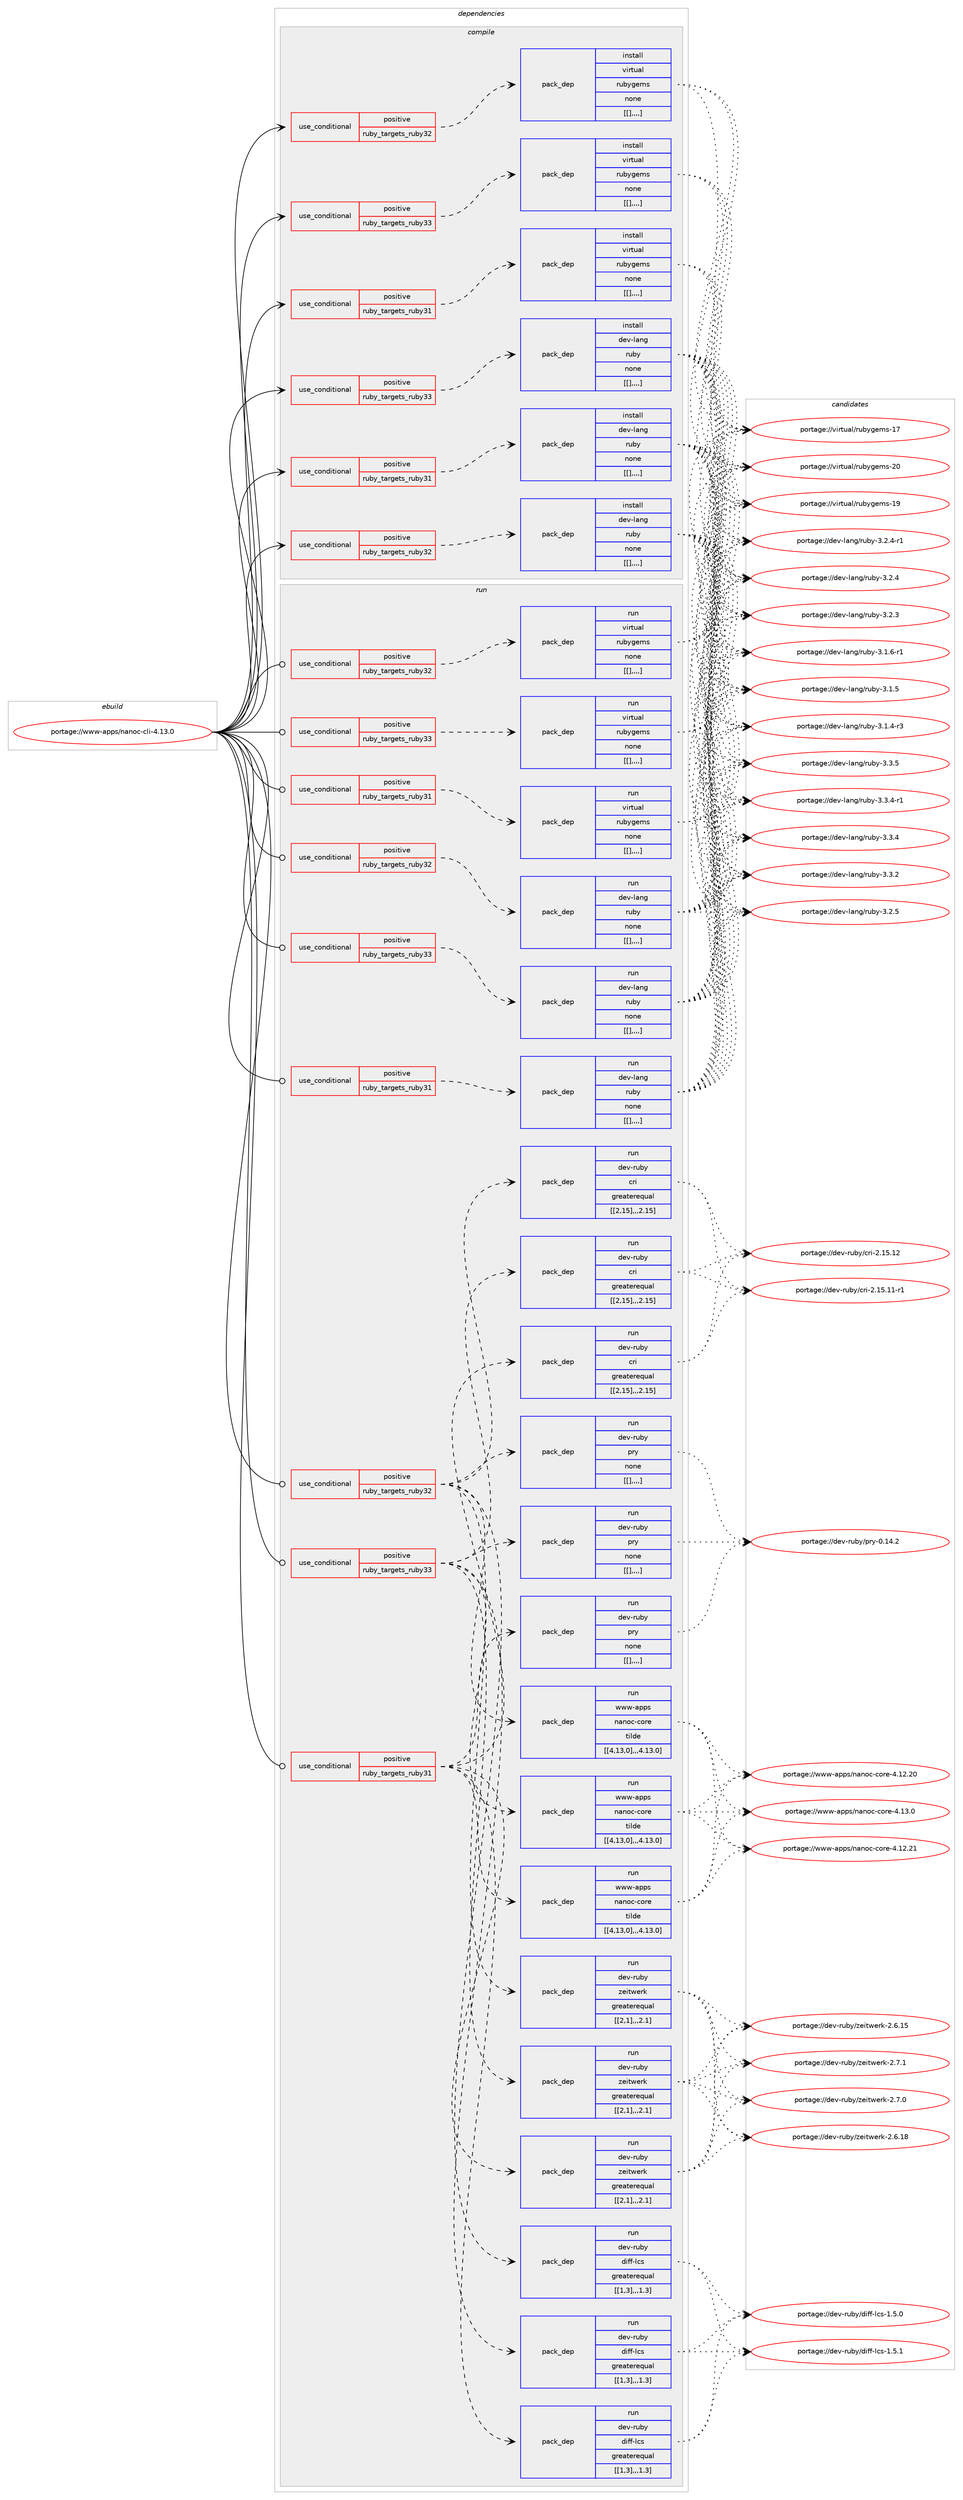 digraph prolog {

# *************
# Graph options
# *************

newrank=true;
concentrate=true;
compound=true;
graph [rankdir=LR,fontname=Helvetica,fontsize=10,ranksep=1.5];#, ranksep=2.5, nodesep=0.2];
edge  [arrowhead=vee];
node  [fontname=Helvetica,fontsize=10];

# **********
# The ebuild
# **********

subgraph cluster_leftcol {
color=gray;
label=<<i>ebuild</i>>;
id [label="portage://www-apps/nanoc-cli-4.13.0", color=red, width=4, href="../www-apps/nanoc-cli-4.13.0.svg"];
}

# ****************
# The dependencies
# ****************

subgraph cluster_midcol {
color=gray;
label=<<i>dependencies</i>>;
subgraph cluster_compile {
fillcolor="#eeeeee";
style=filled;
label=<<i>compile</i>>;
subgraph cond126180 {
dependency471340 [label=<<TABLE BORDER="0" CELLBORDER="1" CELLSPACING="0" CELLPADDING="4"><TR><TD ROWSPAN="3" CELLPADDING="10">use_conditional</TD></TR><TR><TD>positive</TD></TR><TR><TD>ruby_targets_ruby31</TD></TR></TABLE>>, shape=none, color=red];
subgraph pack341618 {
dependency471365 [label=<<TABLE BORDER="0" CELLBORDER="1" CELLSPACING="0" CELLPADDING="4" WIDTH="220"><TR><TD ROWSPAN="6" CELLPADDING="30">pack_dep</TD></TR><TR><TD WIDTH="110">install</TD></TR><TR><TD>dev-lang</TD></TR><TR><TD>ruby</TD></TR><TR><TD>none</TD></TR><TR><TD>[[],,,,]</TD></TR></TABLE>>, shape=none, color=blue];
}
dependency471340:e -> dependency471365:w [weight=20,style="dashed",arrowhead="vee"];
}
id:e -> dependency471340:w [weight=20,style="solid",arrowhead="vee"];
subgraph cond126193 {
dependency471395 [label=<<TABLE BORDER="0" CELLBORDER="1" CELLSPACING="0" CELLPADDING="4"><TR><TD ROWSPAN="3" CELLPADDING="10">use_conditional</TD></TR><TR><TD>positive</TD></TR><TR><TD>ruby_targets_ruby31</TD></TR></TABLE>>, shape=none, color=red];
subgraph pack341662 {
dependency471411 [label=<<TABLE BORDER="0" CELLBORDER="1" CELLSPACING="0" CELLPADDING="4" WIDTH="220"><TR><TD ROWSPAN="6" CELLPADDING="30">pack_dep</TD></TR><TR><TD WIDTH="110">install</TD></TR><TR><TD>virtual</TD></TR><TR><TD>rubygems</TD></TR><TR><TD>none</TD></TR><TR><TD>[[],,,,]</TD></TR></TABLE>>, shape=none, color=blue];
}
dependency471395:e -> dependency471411:w [weight=20,style="dashed",arrowhead="vee"];
}
id:e -> dependency471395:w [weight=20,style="solid",arrowhead="vee"];
subgraph cond126212 {
dependency471474 [label=<<TABLE BORDER="0" CELLBORDER="1" CELLSPACING="0" CELLPADDING="4"><TR><TD ROWSPAN="3" CELLPADDING="10">use_conditional</TD></TR><TR><TD>positive</TD></TR><TR><TD>ruby_targets_ruby32</TD></TR></TABLE>>, shape=none, color=red];
subgraph pack341702 {
dependency471476 [label=<<TABLE BORDER="0" CELLBORDER="1" CELLSPACING="0" CELLPADDING="4" WIDTH="220"><TR><TD ROWSPAN="6" CELLPADDING="30">pack_dep</TD></TR><TR><TD WIDTH="110">install</TD></TR><TR><TD>dev-lang</TD></TR><TR><TD>ruby</TD></TR><TR><TD>none</TD></TR><TR><TD>[[],,,,]</TD></TR></TABLE>>, shape=none, color=blue];
}
dependency471474:e -> dependency471476:w [weight=20,style="dashed",arrowhead="vee"];
}
id:e -> dependency471474:w [weight=20,style="solid",arrowhead="vee"];
subgraph cond126236 {
dependency471495 [label=<<TABLE BORDER="0" CELLBORDER="1" CELLSPACING="0" CELLPADDING="4"><TR><TD ROWSPAN="3" CELLPADDING="10">use_conditional</TD></TR><TR><TD>positive</TD></TR><TR><TD>ruby_targets_ruby32</TD></TR></TABLE>>, shape=none, color=red];
subgraph pack341807 {
dependency471669 [label=<<TABLE BORDER="0" CELLBORDER="1" CELLSPACING="0" CELLPADDING="4" WIDTH="220"><TR><TD ROWSPAN="6" CELLPADDING="30">pack_dep</TD></TR><TR><TD WIDTH="110">install</TD></TR><TR><TD>virtual</TD></TR><TR><TD>rubygems</TD></TR><TR><TD>none</TD></TR><TR><TD>[[],,,,]</TD></TR></TABLE>>, shape=none, color=blue];
}
dependency471495:e -> dependency471669:w [weight=20,style="dashed",arrowhead="vee"];
}
id:e -> dependency471495:w [weight=20,style="solid",arrowhead="vee"];
subgraph cond126287 {
dependency471697 [label=<<TABLE BORDER="0" CELLBORDER="1" CELLSPACING="0" CELLPADDING="4"><TR><TD ROWSPAN="3" CELLPADDING="10">use_conditional</TD></TR><TR><TD>positive</TD></TR><TR><TD>ruby_targets_ruby33</TD></TR></TABLE>>, shape=none, color=red];
subgraph pack341864 {
dependency471704 [label=<<TABLE BORDER="0" CELLBORDER="1" CELLSPACING="0" CELLPADDING="4" WIDTH="220"><TR><TD ROWSPAN="6" CELLPADDING="30">pack_dep</TD></TR><TR><TD WIDTH="110">install</TD></TR><TR><TD>dev-lang</TD></TR><TR><TD>ruby</TD></TR><TR><TD>none</TD></TR><TR><TD>[[],,,,]</TD></TR></TABLE>>, shape=none, color=blue];
}
dependency471697:e -> dependency471704:w [weight=20,style="dashed",arrowhead="vee"];
}
id:e -> dependency471697:w [weight=20,style="solid",arrowhead="vee"];
subgraph cond126291 {
dependency471742 [label=<<TABLE BORDER="0" CELLBORDER="1" CELLSPACING="0" CELLPADDING="4"><TR><TD ROWSPAN="3" CELLPADDING="10">use_conditional</TD></TR><TR><TD>positive</TD></TR><TR><TD>ruby_targets_ruby33</TD></TR></TABLE>>, shape=none, color=red];
subgraph pack341922 {
dependency471811 [label=<<TABLE BORDER="0" CELLBORDER="1" CELLSPACING="0" CELLPADDING="4" WIDTH="220"><TR><TD ROWSPAN="6" CELLPADDING="30">pack_dep</TD></TR><TR><TD WIDTH="110">install</TD></TR><TR><TD>virtual</TD></TR><TR><TD>rubygems</TD></TR><TR><TD>none</TD></TR><TR><TD>[[],,,,]</TD></TR></TABLE>>, shape=none, color=blue];
}
dependency471742:e -> dependency471811:w [weight=20,style="dashed",arrowhead="vee"];
}
id:e -> dependency471742:w [weight=20,style="solid",arrowhead="vee"];
}
subgraph cluster_compileandrun {
fillcolor="#eeeeee";
style=filled;
label=<<i>compile and run</i>>;
}
subgraph cluster_run {
fillcolor="#eeeeee";
style=filled;
label=<<i>run</i>>;
subgraph cond126320 {
dependency471838 [label=<<TABLE BORDER="0" CELLBORDER="1" CELLSPACING="0" CELLPADDING="4"><TR><TD ROWSPAN="3" CELLPADDING="10">use_conditional</TD></TR><TR><TD>positive</TD></TR><TR><TD>ruby_targets_ruby31</TD></TR></TABLE>>, shape=none, color=red];
subgraph pack341963 {
dependency471841 [label=<<TABLE BORDER="0" CELLBORDER="1" CELLSPACING="0" CELLPADDING="4" WIDTH="220"><TR><TD ROWSPAN="6" CELLPADDING="30">pack_dep</TD></TR><TR><TD WIDTH="110">run</TD></TR><TR><TD>dev-lang</TD></TR><TR><TD>ruby</TD></TR><TR><TD>none</TD></TR><TR><TD>[[],,,,]</TD></TR></TABLE>>, shape=none, color=blue];
}
dependency471838:e -> dependency471841:w [weight=20,style="dashed",arrowhead="vee"];
}
id:e -> dependency471838:w [weight=20,style="solid",arrowhead="odot"];
subgraph cond126330 {
dependency471867 [label=<<TABLE BORDER="0" CELLBORDER="1" CELLSPACING="0" CELLPADDING="4"><TR><TD ROWSPAN="3" CELLPADDING="10">use_conditional</TD></TR><TR><TD>positive</TD></TR><TR><TD>ruby_targets_ruby31</TD></TR></TABLE>>, shape=none, color=red];
subgraph pack341983 {
dependency471869 [label=<<TABLE BORDER="0" CELLBORDER="1" CELLSPACING="0" CELLPADDING="4" WIDTH="220"><TR><TD ROWSPAN="6" CELLPADDING="30">pack_dep</TD></TR><TR><TD WIDTH="110">run</TD></TR><TR><TD>dev-ruby</TD></TR><TR><TD>cri</TD></TR><TR><TD>greaterequal</TD></TR><TR><TD>[[2,15],,,2.15]</TD></TR></TABLE>>, shape=none, color=blue];
}
dependency471867:e -> dependency471869:w [weight=20,style="dashed",arrowhead="vee"];
subgraph pack342060 {
dependency471994 [label=<<TABLE BORDER="0" CELLBORDER="1" CELLSPACING="0" CELLPADDING="4" WIDTH="220"><TR><TD ROWSPAN="6" CELLPADDING="30">pack_dep</TD></TR><TR><TD WIDTH="110">run</TD></TR><TR><TD>dev-ruby</TD></TR><TR><TD>diff-lcs</TD></TR><TR><TD>greaterequal</TD></TR><TR><TD>[[1,3],,,1.3]</TD></TR></TABLE>>, shape=none, color=blue];
}
dependency471867:e -> dependency471994:w [weight=20,style="dashed",arrowhead="vee"];
subgraph pack342094 {
dependency472013 [label=<<TABLE BORDER="0" CELLBORDER="1" CELLSPACING="0" CELLPADDING="4" WIDTH="220"><TR><TD ROWSPAN="6" CELLPADDING="30">pack_dep</TD></TR><TR><TD WIDTH="110">run</TD></TR><TR><TD>www-apps</TD></TR><TR><TD>nanoc-core</TD></TR><TR><TD>tilde</TD></TR><TR><TD>[[4,13,0],,,4.13.0]</TD></TR></TABLE>>, shape=none, color=blue];
}
dependency471867:e -> dependency472013:w [weight=20,style="dashed",arrowhead="vee"];
subgraph pack342099 {
dependency472018 [label=<<TABLE BORDER="0" CELLBORDER="1" CELLSPACING="0" CELLPADDING="4" WIDTH="220"><TR><TD ROWSPAN="6" CELLPADDING="30">pack_dep</TD></TR><TR><TD WIDTH="110">run</TD></TR><TR><TD>dev-ruby</TD></TR><TR><TD>pry</TD></TR><TR><TD>none</TD></TR><TR><TD>[[],,,,]</TD></TR></TABLE>>, shape=none, color=blue];
}
dependency471867:e -> dependency472018:w [weight=20,style="dashed",arrowhead="vee"];
subgraph pack342105 {
dependency472023 [label=<<TABLE BORDER="0" CELLBORDER="1" CELLSPACING="0" CELLPADDING="4" WIDTH="220"><TR><TD ROWSPAN="6" CELLPADDING="30">pack_dep</TD></TR><TR><TD WIDTH="110">run</TD></TR><TR><TD>dev-ruby</TD></TR><TR><TD>zeitwerk</TD></TR><TR><TD>greaterequal</TD></TR><TR><TD>[[2,1],,,2.1]</TD></TR></TABLE>>, shape=none, color=blue];
}
dependency471867:e -> dependency472023:w [weight=20,style="dashed",arrowhead="vee"];
}
id:e -> dependency471867:w [weight=20,style="solid",arrowhead="odot"];
subgraph cond126357 {
dependency472031 [label=<<TABLE BORDER="0" CELLBORDER="1" CELLSPACING="0" CELLPADDING="4"><TR><TD ROWSPAN="3" CELLPADDING="10">use_conditional</TD></TR><TR><TD>positive</TD></TR><TR><TD>ruby_targets_ruby31</TD></TR></TABLE>>, shape=none, color=red];
subgraph pack342110 {
dependency472034 [label=<<TABLE BORDER="0" CELLBORDER="1" CELLSPACING="0" CELLPADDING="4" WIDTH="220"><TR><TD ROWSPAN="6" CELLPADDING="30">pack_dep</TD></TR><TR><TD WIDTH="110">run</TD></TR><TR><TD>virtual</TD></TR><TR><TD>rubygems</TD></TR><TR><TD>none</TD></TR><TR><TD>[[],,,,]</TD></TR></TABLE>>, shape=none, color=blue];
}
dependency472031:e -> dependency472034:w [weight=20,style="dashed",arrowhead="vee"];
}
id:e -> dependency472031:w [weight=20,style="solid",arrowhead="odot"];
subgraph cond126363 {
dependency472134 [label=<<TABLE BORDER="0" CELLBORDER="1" CELLSPACING="0" CELLPADDING="4"><TR><TD ROWSPAN="3" CELLPADDING="10">use_conditional</TD></TR><TR><TD>positive</TD></TR><TR><TD>ruby_targets_ruby32</TD></TR></TABLE>>, shape=none, color=red];
subgraph pack342183 {
dependency472153 [label=<<TABLE BORDER="0" CELLBORDER="1" CELLSPACING="0" CELLPADDING="4" WIDTH="220"><TR><TD ROWSPAN="6" CELLPADDING="30">pack_dep</TD></TR><TR><TD WIDTH="110">run</TD></TR><TR><TD>dev-lang</TD></TR><TR><TD>ruby</TD></TR><TR><TD>none</TD></TR><TR><TD>[[],,,,]</TD></TR></TABLE>>, shape=none, color=blue];
}
dependency472134:e -> dependency472153:w [weight=20,style="dashed",arrowhead="vee"];
}
id:e -> dependency472134:w [weight=20,style="solid",arrowhead="odot"];
subgraph cond126391 {
dependency472159 [label=<<TABLE BORDER="0" CELLBORDER="1" CELLSPACING="0" CELLPADDING="4"><TR><TD ROWSPAN="3" CELLPADDING="10">use_conditional</TD></TR><TR><TD>positive</TD></TR><TR><TD>ruby_targets_ruby32</TD></TR></TABLE>>, shape=none, color=red];
subgraph pack342202 {
dependency472163 [label=<<TABLE BORDER="0" CELLBORDER="1" CELLSPACING="0" CELLPADDING="4" WIDTH="220"><TR><TD ROWSPAN="6" CELLPADDING="30">pack_dep</TD></TR><TR><TD WIDTH="110">run</TD></TR><TR><TD>dev-ruby</TD></TR><TR><TD>cri</TD></TR><TR><TD>greaterequal</TD></TR><TR><TD>[[2,15],,,2.15]</TD></TR></TABLE>>, shape=none, color=blue];
}
dependency472159:e -> dependency472163:w [weight=20,style="dashed",arrowhead="vee"];
subgraph pack342203 {
dependency472167 [label=<<TABLE BORDER="0" CELLBORDER="1" CELLSPACING="0" CELLPADDING="4" WIDTH="220"><TR><TD ROWSPAN="6" CELLPADDING="30">pack_dep</TD></TR><TR><TD WIDTH="110">run</TD></TR><TR><TD>dev-ruby</TD></TR><TR><TD>diff-lcs</TD></TR><TR><TD>greaterequal</TD></TR><TR><TD>[[1,3],,,1.3]</TD></TR></TABLE>>, shape=none, color=blue];
}
dependency472159:e -> dependency472167:w [weight=20,style="dashed",arrowhead="vee"];
subgraph pack342207 {
dependency472189 [label=<<TABLE BORDER="0" CELLBORDER="1" CELLSPACING="0" CELLPADDING="4" WIDTH="220"><TR><TD ROWSPAN="6" CELLPADDING="30">pack_dep</TD></TR><TR><TD WIDTH="110">run</TD></TR><TR><TD>www-apps</TD></TR><TR><TD>nanoc-core</TD></TR><TR><TD>tilde</TD></TR><TR><TD>[[4,13,0],,,4.13.0]</TD></TR></TABLE>>, shape=none, color=blue];
}
dependency472159:e -> dependency472189:w [weight=20,style="dashed",arrowhead="vee"];
subgraph pack342235 {
dependency472229 [label=<<TABLE BORDER="0" CELLBORDER="1" CELLSPACING="0" CELLPADDING="4" WIDTH="220"><TR><TD ROWSPAN="6" CELLPADDING="30">pack_dep</TD></TR><TR><TD WIDTH="110">run</TD></TR><TR><TD>dev-ruby</TD></TR><TR><TD>pry</TD></TR><TR><TD>none</TD></TR><TR><TD>[[],,,,]</TD></TR></TABLE>>, shape=none, color=blue];
}
dependency472159:e -> dependency472229:w [weight=20,style="dashed",arrowhead="vee"];
subgraph pack342254 {
dependency472258 [label=<<TABLE BORDER="0" CELLBORDER="1" CELLSPACING="0" CELLPADDING="4" WIDTH="220"><TR><TD ROWSPAN="6" CELLPADDING="30">pack_dep</TD></TR><TR><TD WIDTH="110">run</TD></TR><TR><TD>dev-ruby</TD></TR><TR><TD>zeitwerk</TD></TR><TR><TD>greaterequal</TD></TR><TR><TD>[[2,1],,,2.1]</TD></TR></TABLE>>, shape=none, color=blue];
}
dependency472159:e -> dependency472258:w [weight=20,style="dashed",arrowhead="vee"];
}
id:e -> dependency472159:w [weight=20,style="solid",arrowhead="odot"];
subgraph cond126420 {
dependency472300 [label=<<TABLE BORDER="0" CELLBORDER="1" CELLSPACING="0" CELLPADDING="4"><TR><TD ROWSPAN="3" CELLPADDING="10">use_conditional</TD></TR><TR><TD>positive</TD></TR><TR><TD>ruby_targets_ruby32</TD></TR></TABLE>>, shape=none, color=red];
subgraph pack342314 {
dependency472340 [label=<<TABLE BORDER="0" CELLBORDER="1" CELLSPACING="0" CELLPADDING="4" WIDTH="220"><TR><TD ROWSPAN="6" CELLPADDING="30">pack_dep</TD></TR><TR><TD WIDTH="110">run</TD></TR><TR><TD>virtual</TD></TR><TR><TD>rubygems</TD></TR><TR><TD>none</TD></TR><TR><TD>[[],,,,]</TD></TR></TABLE>>, shape=none, color=blue];
}
dependency472300:e -> dependency472340:w [weight=20,style="dashed",arrowhead="vee"];
}
id:e -> dependency472300:w [weight=20,style="solid",arrowhead="odot"];
subgraph cond126470 {
dependency472457 [label=<<TABLE BORDER="0" CELLBORDER="1" CELLSPACING="0" CELLPADDING="4"><TR><TD ROWSPAN="3" CELLPADDING="10">use_conditional</TD></TR><TR><TD>positive</TD></TR><TR><TD>ruby_targets_ruby33</TD></TR></TABLE>>, shape=none, color=red];
subgraph pack342410 {
dependency472476 [label=<<TABLE BORDER="0" CELLBORDER="1" CELLSPACING="0" CELLPADDING="4" WIDTH="220"><TR><TD ROWSPAN="6" CELLPADDING="30">pack_dep</TD></TR><TR><TD WIDTH="110">run</TD></TR><TR><TD>dev-lang</TD></TR><TR><TD>ruby</TD></TR><TR><TD>none</TD></TR><TR><TD>[[],,,,]</TD></TR></TABLE>>, shape=none, color=blue];
}
dependency472457:e -> dependency472476:w [weight=20,style="dashed",arrowhead="vee"];
}
id:e -> dependency472457:w [weight=20,style="solid",arrowhead="odot"];
subgraph cond126478 {
dependency472499 [label=<<TABLE BORDER="0" CELLBORDER="1" CELLSPACING="0" CELLPADDING="4"><TR><TD ROWSPAN="3" CELLPADDING="10">use_conditional</TD></TR><TR><TD>positive</TD></TR><TR><TD>ruby_targets_ruby33</TD></TR></TABLE>>, shape=none, color=red];
subgraph pack342456 {
dependency472520 [label=<<TABLE BORDER="0" CELLBORDER="1" CELLSPACING="0" CELLPADDING="4" WIDTH="220"><TR><TD ROWSPAN="6" CELLPADDING="30">pack_dep</TD></TR><TR><TD WIDTH="110">run</TD></TR><TR><TD>dev-ruby</TD></TR><TR><TD>cri</TD></TR><TR><TD>greaterequal</TD></TR><TR><TD>[[2,15],,,2.15]</TD></TR></TABLE>>, shape=none, color=blue];
}
dependency472499:e -> dependency472520:w [weight=20,style="dashed",arrowhead="vee"];
subgraph pack342483 {
dependency472592 [label=<<TABLE BORDER="0" CELLBORDER="1" CELLSPACING="0" CELLPADDING="4" WIDTH="220"><TR><TD ROWSPAN="6" CELLPADDING="30">pack_dep</TD></TR><TR><TD WIDTH="110">run</TD></TR><TR><TD>dev-ruby</TD></TR><TR><TD>diff-lcs</TD></TR><TR><TD>greaterequal</TD></TR><TR><TD>[[1,3],,,1.3]</TD></TR></TABLE>>, shape=none, color=blue];
}
dependency472499:e -> dependency472592:w [weight=20,style="dashed",arrowhead="vee"];
subgraph pack342541 {
dependency472634 [label=<<TABLE BORDER="0" CELLBORDER="1" CELLSPACING="0" CELLPADDING="4" WIDTH="220"><TR><TD ROWSPAN="6" CELLPADDING="30">pack_dep</TD></TR><TR><TD WIDTH="110">run</TD></TR><TR><TD>www-apps</TD></TR><TR><TD>nanoc-core</TD></TR><TR><TD>tilde</TD></TR><TR><TD>[[4,13,0],,,4.13.0]</TD></TR></TABLE>>, shape=none, color=blue];
}
dependency472499:e -> dependency472634:w [weight=20,style="dashed",arrowhead="vee"];
subgraph pack342620 {
dependency472763 [label=<<TABLE BORDER="0" CELLBORDER="1" CELLSPACING="0" CELLPADDING="4" WIDTH="220"><TR><TD ROWSPAN="6" CELLPADDING="30">pack_dep</TD></TR><TR><TD WIDTH="110">run</TD></TR><TR><TD>dev-ruby</TD></TR><TR><TD>pry</TD></TR><TR><TD>none</TD></TR><TR><TD>[[],,,,]</TD></TR></TABLE>>, shape=none, color=blue];
}
dependency472499:e -> dependency472763:w [weight=20,style="dashed",arrowhead="vee"];
subgraph pack342638 {
dependency472772 [label=<<TABLE BORDER="0" CELLBORDER="1" CELLSPACING="0" CELLPADDING="4" WIDTH="220"><TR><TD ROWSPAN="6" CELLPADDING="30">pack_dep</TD></TR><TR><TD WIDTH="110">run</TD></TR><TR><TD>dev-ruby</TD></TR><TR><TD>zeitwerk</TD></TR><TR><TD>greaterequal</TD></TR><TR><TD>[[2,1],,,2.1]</TD></TR></TABLE>>, shape=none, color=blue];
}
dependency472499:e -> dependency472772:w [weight=20,style="dashed",arrowhead="vee"];
}
id:e -> dependency472499:w [weight=20,style="solid",arrowhead="odot"];
subgraph cond126548 {
dependency472819 [label=<<TABLE BORDER="0" CELLBORDER="1" CELLSPACING="0" CELLPADDING="4"><TR><TD ROWSPAN="3" CELLPADDING="10">use_conditional</TD></TR><TR><TD>positive</TD></TR><TR><TD>ruby_targets_ruby33</TD></TR></TABLE>>, shape=none, color=red];
subgraph pack342693 {
dependency472846 [label=<<TABLE BORDER="0" CELLBORDER="1" CELLSPACING="0" CELLPADDING="4" WIDTH="220"><TR><TD ROWSPAN="6" CELLPADDING="30">pack_dep</TD></TR><TR><TD WIDTH="110">run</TD></TR><TR><TD>virtual</TD></TR><TR><TD>rubygems</TD></TR><TR><TD>none</TD></TR><TR><TD>[[],,,,]</TD></TR></TABLE>>, shape=none, color=blue];
}
dependency472819:e -> dependency472846:w [weight=20,style="dashed",arrowhead="vee"];
}
id:e -> dependency472819:w [weight=20,style="solid",arrowhead="odot"];
}
}

# **************
# The candidates
# **************

subgraph cluster_choices {
rank=same;
color=gray;
label=<<i>candidates</i>>;

subgraph choice342079 {
color=black;
nodesep=1;
choice10010111845108971101034711411798121455146514653 [label="portage://dev-lang/ruby-3.3.5", color=red, width=4,href="../dev-lang/ruby-3.3.5.svg"];
choice100101118451089711010347114117981214551465146524511449 [label="portage://dev-lang/ruby-3.3.4-r1", color=red, width=4,href="../dev-lang/ruby-3.3.4-r1.svg"];
choice10010111845108971101034711411798121455146514652 [label="portage://dev-lang/ruby-3.3.4", color=red, width=4,href="../dev-lang/ruby-3.3.4.svg"];
choice10010111845108971101034711411798121455146514650 [label="portage://dev-lang/ruby-3.3.2", color=red, width=4,href="../dev-lang/ruby-3.3.2.svg"];
choice10010111845108971101034711411798121455146504653 [label="portage://dev-lang/ruby-3.2.5", color=red, width=4,href="../dev-lang/ruby-3.2.5.svg"];
choice100101118451089711010347114117981214551465046524511449 [label="portage://dev-lang/ruby-3.2.4-r1", color=red, width=4,href="../dev-lang/ruby-3.2.4-r1.svg"];
choice10010111845108971101034711411798121455146504652 [label="portage://dev-lang/ruby-3.2.4", color=red, width=4,href="../dev-lang/ruby-3.2.4.svg"];
choice10010111845108971101034711411798121455146504651 [label="portage://dev-lang/ruby-3.2.3", color=red, width=4,href="../dev-lang/ruby-3.2.3.svg"];
choice100101118451089711010347114117981214551464946544511449 [label="portage://dev-lang/ruby-3.1.6-r1", color=red, width=4,href="../dev-lang/ruby-3.1.6-r1.svg"];
choice10010111845108971101034711411798121455146494653 [label="portage://dev-lang/ruby-3.1.5", color=red, width=4,href="../dev-lang/ruby-3.1.5.svg"];
choice100101118451089711010347114117981214551464946524511451 [label="portage://dev-lang/ruby-3.1.4-r3", color=red, width=4,href="../dev-lang/ruby-3.1.4-r3.svg"];
dependency471365:e -> choice10010111845108971101034711411798121455146514653:w [style=dotted,weight="100"];
dependency471365:e -> choice100101118451089711010347114117981214551465146524511449:w [style=dotted,weight="100"];
dependency471365:e -> choice10010111845108971101034711411798121455146514652:w [style=dotted,weight="100"];
dependency471365:e -> choice10010111845108971101034711411798121455146514650:w [style=dotted,weight="100"];
dependency471365:e -> choice10010111845108971101034711411798121455146504653:w [style=dotted,weight="100"];
dependency471365:e -> choice100101118451089711010347114117981214551465046524511449:w [style=dotted,weight="100"];
dependency471365:e -> choice10010111845108971101034711411798121455146504652:w [style=dotted,weight="100"];
dependency471365:e -> choice10010111845108971101034711411798121455146504651:w [style=dotted,weight="100"];
dependency471365:e -> choice100101118451089711010347114117981214551464946544511449:w [style=dotted,weight="100"];
dependency471365:e -> choice10010111845108971101034711411798121455146494653:w [style=dotted,weight="100"];
dependency471365:e -> choice100101118451089711010347114117981214551464946524511451:w [style=dotted,weight="100"];
}
subgraph choice342094 {
color=black;
nodesep=1;
choice118105114116117971084711411798121103101109115455048 [label="portage://virtual/rubygems-20", color=red, width=4,href="../virtual/rubygems-20.svg"];
choice118105114116117971084711411798121103101109115454957 [label="portage://virtual/rubygems-19", color=red, width=4,href="../virtual/rubygems-19.svg"];
choice118105114116117971084711411798121103101109115454955 [label="portage://virtual/rubygems-17", color=red, width=4,href="../virtual/rubygems-17.svg"];
dependency471411:e -> choice118105114116117971084711411798121103101109115455048:w [style=dotted,weight="100"];
dependency471411:e -> choice118105114116117971084711411798121103101109115454957:w [style=dotted,weight="100"];
dependency471411:e -> choice118105114116117971084711411798121103101109115454955:w [style=dotted,weight="100"];
}
subgraph choice342096 {
color=black;
nodesep=1;
choice10010111845108971101034711411798121455146514653 [label="portage://dev-lang/ruby-3.3.5", color=red, width=4,href="../dev-lang/ruby-3.3.5.svg"];
choice100101118451089711010347114117981214551465146524511449 [label="portage://dev-lang/ruby-3.3.4-r1", color=red, width=4,href="../dev-lang/ruby-3.3.4-r1.svg"];
choice10010111845108971101034711411798121455146514652 [label="portage://dev-lang/ruby-3.3.4", color=red, width=4,href="../dev-lang/ruby-3.3.4.svg"];
choice10010111845108971101034711411798121455146514650 [label="portage://dev-lang/ruby-3.3.2", color=red, width=4,href="../dev-lang/ruby-3.3.2.svg"];
choice10010111845108971101034711411798121455146504653 [label="portage://dev-lang/ruby-3.2.5", color=red, width=4,href="../dev-lang/ruby-3.2.5.svg"];
choice100101118451089711010347114117981214551465046524511449 [label="portage://dev-lang/ruby-3.2.4-r1", color=red, width=4,href="../dev-lang/ruby-3.2.4-r1.svg"];
choice10010111845108971101034711411798121455146504652 [label="portage://dev-lang/ruby-3.2.4", color=red, width=4,href="../dev-lang/ruby-3.2.4.svg"];
choice10010111845108971101034711411798121455146504651 [label="portage://dev-lang/ruby-3.2.3", color=red, width=4,href="../dev-lang/ruby-3.2.3.svg"];
choice100101118451089711010347114117981214551464946544511449 [label="portage://dev-lang/ruby-3.1.6-r1", color=red, width=4,href="../dev-lang/ruby-3.1.6-r1.svg"];
choice10010111845108971101034711411798121455146494653 [label="portage://dev-lang/ruby-3.1.5", color=red, width=4,href="../dev-lang/ruby-3.1.5.svg"];
choice100101118451089711010347114117981214551464946524511451 [label="portage://dev-lang/ruby-3.1.4-r3", color=red, width=4,href="../dev-lang/ruby-3.1.4-r3.svg"];
dependency471476:e -> choice10010111845108971101034711411798121455146514653:w [style=dotted,weight="100"];
dependency471476:e -> choice100101118451089711010347114117981214551465146524511449:w [style=dotted,weight="100"];
dependency471476:e -> choice10010111845108971101034711411798121455146514652:w [style=dotted,weight="100"];
dependency471476:e -> choice10010111845108971101034711411798121455146514650:w [style=dotted,weight="100"];
dependency471476:e -> choice10010111845108971101034711411798121455146504653:w [style=dotted,weight="100"];
dependency471476:e -> choice100101118451089711010347114117981214551465046524511449:w [style=dotted,weight="100"];
dependency471476:e -> choice10010111845108971101034711411798121455146504652:w [style=dotted,weight="100"];
dependency471476:e -> choice10010111845108971101034711411798121455146504651:w [style=dotted,weight="100"];
dependency471476:e -> choice100101118451089711010347114117981214551464946544511449:w [style=dotted,weight="100"];
dependency471476:e -> choice10010111845108971101034711411798121455146494653:w [style=dotted,weight="100"];
dependency471476:e -> choice100101118451089711010347114117981214551464946524511451:w [style=dotted,weight="100"];
}
subgraph choice342106 {
color=black;
nodesep=1;
choice118105114116117971084711411798121103101109115455048 [label="portage://virtual/rubygems-20", color=red, width=4,href="../virtual/rubygems-20.svg"];
choice118105114116117971084711411798121103101109115454957 [label="portage://virtual/rubygems-19", color=red, width=4,href="../virtual/rubygems-19.svg"];
choice118105114116117971084711411798121103101109115454955 [label="portage://virtual/rubygems-17", color=red, width=4,href="../virtual/rubygems-17.svg"];
dependency471669:e -> choice118105114116117971084711411798121103101109115455048:w [style=dotted,weight="100"];
dependency471669:e -> choice118105114116117971084711411798121103101109115454957:w [style=dotted,weight="100"];
dependency471669:e -> choice118105114116117971084711411798121103101109115454955:w [style=dotted,weight="100"];
}
subgraph choice342107 {
color=black;
nodesep=1;
choice10010111845108971101034711411798121455146514653 [label="portage://dev-lang/ruby-3.3.5", color=red, width=4,href="../dev-lang/ruby-3.3.5.svg"];
choice100101118451089711010347114117981214551465146524511449 [label="portage://dev-lang/ruby-3.3.4-r1", color=red, width=4,href="../dev-lang/ruby-3.3.4-r1.svg"];
choice10010111845108971101034711411798121455146514652 [label="portage://dev-lang/ruby-3.3.4", color=red, width=4,href="../dev-lang/ruby-3.3.4.svg"];
choice10010111845108971101034711411798121455146514650 [label="portage://dev-lang/ruby-3.3.2", color=red, width=4,href="../dev-lang/ruby-3.3.2.svg"];
choice10010111845108971101034711411798121455146504653 [label="portage://dev-lang/ruby-3.2.5", color=red, width=4,href="../dev-lang/ruby-3.2.5.svg"];
choice100101118451089711010347114117981214551465046524511449 [label="portage://dev-lang/ruby-3.2.4-r1", color=red, width=4,href="../dev-lang/ruby-3.2.4-r1.svg"];
choice10010111845108971101034711411798121455146504652 [label="portage://dev-lang/ruby-3.2.4", color=red, width=4,href="../dev-lang/ruby-3.2.4.svg"];
choice10010111845108971101034711411798121455146504651 [label="portage://dev-lang/ruby-3.2.3", color=red, width=4,href="../dev-lang/ruby-3.2.3.svg"];
choice100101118451089711010347114117981214551464946544511449 [label="portage://dev-lang/ruby-3.1.6-r1", color=red, width=4,href="../dev-lang/ruby-3.1.6-r1.svg"];
choice10010111845108971101034711411798121455146494653 [label="portage://dev-lang/ruby-3.1.5", color=red, width=4,href="../dev-lang/ruby-3.1.5.svg"];
choice100101118451089711010347114117981214551464946524511451 [label="portage://dev-lang/ruby-3.1.4-r3", color=red, width=4,href="../dev-lang/ruby-3.1.4-r3.svg"];
dependency471704:e -> choice10010111845108971101034711411798121455146514653:w [style=dotted,weight="100"];
dependency471704:e -> choice100101118451089711010347114117981214551465146524511449:w [style=dotted,weight="100"];
dependency471704:e -> choice10010111845108971101034711411798121455146514652:w [style=dotted,weight="100"];
dependency471704:e -> choice10010111845108971101034711411798121455146514650:w [style=dotted,weight="100"];
dependency471704:e -> choice10010111845108971101034711411798121455146504653:w [style=dotted,weight="100"];
dependency471704:e -> choice100101118451089711010347114117981214551465046524511449:w [style=dotted,weight="100"];
dependency471704:e -> choice10010111845108971101034711411798121455146504652:w [style=dotted,weight="100"];
dependency471704:e -> choice10010111845108971101034711411798121455146504651:w [style=dotted,weight="100"];
dependency471704:e -> choice100101118451089711010347114117981214551464946544511449:w [style=dotted,weight="100"];
dependency471704:e -> choice10010111845108971101034711411798121455146494653:w [style=dotted,weight="100"];
dependency471704:e -> choice100101118451089711010347114117981214551464946524511451:w [style=dotted,weight="100"];
}
subgraph choice342110 {
color=black;
nodesep=1;
choice118105114116117971084711411798121103101109115455048 [label="portage://virtual/rubygems-20", color=red, width=4,href="../virtual/rubygems-20.svg"];
choice118105114116117971084711411798121103101109115454957 [label="portage://virtual/rubygems-19", color=red, width=4,href="../virtual/rubygems-19.svg"];
choice118105114116117971084711411798121103101109115454955 [label="portage://virtual/rubygems-17", color=red, width=4,href="../virtual/rubygems-17.svg"];
dependency471811:e -> choice118105114116117971084711411798121103101109115455048:w [style=dotted,weight="100"];
dependency471811:e -> choice118105114116117971084711411798121103101109115454957:w [style=dotted,weight="100"];
dependency471811:e -> choice118105114116117971084711411798121103101109115454955:w [style=dotted,weight="100"];
}
subgraph choice342114 {
color=black;
nodesep=1;
choice10010111845108971101034711411798121455146514653 [label="portage://dev-lang/ruby-3.3.5", color=red, width=4,href="../dev-lang/ruby-3.3.5.svg"];
choice100101118451089711010347114117981214551465146524511449 [label="portage://dev-lang/ruby-3.3.4-r1", color=red, width=4,href="../dev-lang/ruby-3.3.4-r1.svg"];
choice10010111845108971101034711411798121455146514652 [label="portage://dev-lang/ruby-3.3.4", color=red, width=4,href="../dev-lang/ruby-3.3.4.svg"];
choice10010111845108971101034711411798121455146514650 [label="portage://dev-lang/ruby-3.3.2", color=red, width=4,href="../dev-lang/ruby-3.3.2.svg"];
choice10010111845108971101034711411798121455146504653 [label="portage://dev-lang/ruby-3.2.5", color=red, width=4,href="../dev-lang/ruby-3.2.5.svg"];
choice100101118451089711010347114117981214551465046524511449 [label="portage://dev-lang/ruby-3.2.4-r1", color=red, width=4,href="../dev-lang/ruby-3.2.4-r1.svg"];
choice10010111845108971101034711411798121455146504652 [label="portage://dev-lang/ruby-3.2.4", color=red, width=4,href="../dev-lang/ruby-3.2.4.svg"];
choice10010111845108971101034711411798121455146504651 [label="portage://dev-lang/ruby-3.2.3", color=red, width=4,href="../dev-lang/ruby-3.2.3.svg"];
choice100101118451089711010347114117981214551464946544511449 [label="portage://dev-lang/ruby-3.1.6-r1", color=red, width=4,href="../dev-lang/ruby-3.1.6-r1.svg"];
choice10010111845108971101034711411798121455146494653 [label="portage://dev-lang/ruby-3.1.5", color=red, width=4,href="../dev-lang/ruby-3.1.5.svg"];
choice100101118451089711010347114117981214551464946524511451 [label="portage://dev-lang/ruby-3.1.4-r3", color=red, width=4,href="../dev-lang/ruby-3.1.4-r3.svg"];
dependency471841:e -> choice10010111845108971101034711411798121455146514653:w [style=dotted,weight="100"];
dependency471841:e -> choice100101118451089711010347114117981214551465146524511449:w [style=dotted,weight="100"];
dependency471841:e -> choice10010111845108971101034711411798121455146514652:w [style=dotted,weight="100"];
dependency471841:e -> choice10010111845108971101034711411798121455146514650:w [style=dotted,weight="100"];
dependency471841:e -> choice10010111845108971101034711411798121455146504653:w [style=dotted,weight="100"];
dependency471841:e -> choice100101118451089711010347114117981214551465046524511449:w [style=dotted,weight="100"];
dependency471841:e -> choice10010111845108971101034711411798121455146504652:w [style=dotted,weight="100"];
dependency471841:e -> choice10010111845108971101034711411798121455146504651:w [style=dotted,weight="100"];
dependency471841:e -> choice100101118451089711010347114117981214551464946544511449:w [style=dotted,weight="100"];
dependency471841:e -> choice10010111845108971101034711411798121455146494653:w [style=dotted,weight="100"];
dependency471841:e -> choice100101118451089711010347114117981214551464946524511451:w [style=dotted,weight="100"];
}
subgraph choice342124 {
color=black;
nodesep=1;
choice100101118451141179812147991141054550464953464950 [label="portage://dev-ruby/cri-2.15.12", color=red, width=4,href="../dev-ruby/cri-2.15.12.svg"];
choice1001011184511411798121479911410545504649534649494511449 [label="portage://dev-ruby/cri-2.15.11-r1", color=red, width=4,href="../dev-ruby/cri-2.15.11-r1.svg"];
dependency471869:e -> choice100101118451141179812147991141054550464953464950:w [style=dotted,weight="100"];
dependency471869:e -> choice1001011184511411798121479911410545504649534649494511449:w [style=dotted,weight="100"];
}
subgraph choice342127 {
color=black;
nodesep=1;
choice1001011184511411798121471001051021024510899115454946534649 [label="portage://dev-ruby/diff-lcs-1.5.1", color=red, width=4,href="../dev-ruby/diff-lcs-1.5.1.svg"];
choice1001011184511411798121471001051021024510899115454946534648 [label="portage://dev-ruby/diff-lcs-1.5.0", color=red, width=4,href="../dev-ruby/diff-lcs-1.5.0.svg"];
dependency471994:e -> choice1001011184511411798121471001051021024510899115454946534649:w [style=dotted,weight="100"];
dependency471994:e -> choice1001011184511411798121471001051021024510899115454946534648:w [style=dotted,weight="100"];
}
subgraph choice342130 {
color=black;
nodesep=1;
choice1191191194597112112115471109711011199459911111410145524649514648 [label="portage://www-apps/nanoc-core-4.13.0", color=red, width=4,href="../www-apps/nanoc-core-4.13.0.svg"];
choice119119119459711211211547110971101119945991111141014552464950465049 [label="portage://www-apps/nanoc-core-4.12.21", color=red, width=4,href="../www-apps/nanoc-core-4.12.21.svg"];
choice119119119459711211211547110971101119945991111141014552464950465048 [label="portage://www-apps/nanoc-core-4.12.20", color=red, width=4,href="../www-apps/nanoc-core-4.12.20.svg"];
dependency472013:e -> choice1191191194597112112115471109711011199459911111410145524649514648:w [style=dotted,weight="100"];
dependency472013:e -> choice119119119459711211211547110971101119945991111141014552464950465049:w [style=dotted,weight="100"];
dependency472013:e -> choice119119119459711211211547110971101119945991111141014552464950465048:w [style=dotted,weight="100"];
}
subgraph choice342131 {
color=black;
nodesep=1;
choice10010111845114117981214711211412145484649524650 [label="portage://dev-ruby/pry-0.14.2", color=red, width=4,href="../dev-ruby/pry-0.14.2.svg"];
dependency472018:e -> choice10010111845114117981214711211412145484649524650:w [style=dotted,weight="100"];
}
subgraph choice342145 {
color=black;
nodesep=1;
choice100101118451141179812147122101105116119101114107455046554649 [label="portage://dev-ruby/zeitwerk-2.7.1", color=red, width=4,href="../dev-ruby/zeitwerk-2.7.1.svg"];
choice100101118451141179812147122101105116119101114107455046554648 [label="portage://dev-ruby/zeitwerk-2.7.0", color=red, width=4,href="../dev-ruby/zeitwerk-2.7.0.svg"];
choice10010111845114117981214712210110511611910111410745504654464956 [label="portage://dev-ruby/zeitwerk-2.6.18", color=red, width=4,href="../dev-ruby/zeitwerk-2.6.18.svg"];
choice10010111845114117981214712210110511611910111410745504654464953 [label="portage://dev-ruby/zeitwerk-2.6.15", color=red, width=4,href="../dev-ruby/zeitwerk-2.6.15.svg"];
dependency472023:e -> choice100101118451141179812147122101105116119101114107455046554649:w [style=dotted,weight="100"];
dependency472023:e -> choice100101118451141179812147122101105116119101114107455046554648:w [style=dotted,weight="100"];
dependency472023:e -> choice10010111845114117981214712210110511611910111410745504654464956:w [style=dotted,weight="100"];
dependency472023:e -> choice10010111845114117981214712210110511611910111410745504654464953:w [style=dotted,weight="100"];
}
subgraph choice342148 {
color=black;
nodesep=1;
choice118105114116117971084711411798121103101109115455048 [label="portage://virtual/rubygems-20", color=red, width=4,href="../virtual/rubygems-20.svg"];
choice118105114116117971084711411798121103101109115454957 [label="portage://virtual/rubygems-19", color=red, width=4,href="../virtual/rubygems-19.svg"];
choice118105114116117971084711411798121103101109115454955 [label="portage://virtual/rubygems-17", color=red, width=4,href="../virtual/rubygems-17.svg"];
dependency472034:e -> choice118105114116117971084711411798121103101109115455048:w [style=dotted,weight="100"];
dependency472034:e -> choice118105114116117971084711411798121103101109115454957:w [style=dotted,weight="100"];
dependency472034:e -> choice118105114116117971084711411798121103101109115454955:w [style=dotted,weight="100"];
}
subgraph choice342160 {
color=black;
nodesep=1;
choice10010111845108971101034711411798121455146514653 [label="portage://dev-lang/ruby-3.3.5", color=red, width=4,href="../dev-lang/ruby-3.3.5.svg"];
choice100101118451089711010347114117981214551465146524511449 [label="portage://dev-lang/ruby-3.3.4-r1", color=red, width=4,href="../dev-lang/ruby-3.3.4-r1.svg"];
choice10010111845108971101034711411798121455146514652 [label="portage://dev-lang/ruby-3.3.4", color=red, width=4,href="../dev-lang/ruby-3.3.4.svg"];
choice10010111845108971101034711411798121455146514650 [label="portage://dev-lang/ruby-3.3.2", color=red, width=4,href="../dev-lang/ruby-3.3.2.svg"];
choice10010111845108971101034711411798121455146504653 [label="portage://dev-lang/ruby-3.2.5", color=red, width=4,href="../dev-lang/ruby-3.2.5.svg"];
choice100101118451089711010347114117981214551465046524511449 [label="portage://dev-lang/ruby-3.2.4-r1", color=red, width=4,href="../dev-lang/ruby-3.2.4-r1.svg"];
choice10010111845108971101034711411798121455146504652 [label="portage://dev-lang/ruby-3.2.4", color=red, width=4,href="../dev-lang/ruby-3.2.4.svg"];
choice10010111845108971101034711411798121455146504651 [label="portage://dev-lang/ruby-3.2.3", color=red, width=4,href="../dev-lang/ruby-3.2.3.svg"];
choice100101118451089711010347114117981214551464946544511449 [label="portage://dev-lang/ruby-3.1.6-r1", color=red, width=4,href="../dev-lang/ruby-3.1.6-r1.svg"];
choice10010111845108971101034711411798121455146494653 [label="portage://dev-lang/ruby-3.1.5", color=red, width=4,href="../dev-lang/ruby-3.1.5.svg"];
choice100101118451089711010347114117981214551464946524511451 [label="portage://dev-lang/ruby-3.1.4-r3", color=red, width=4,href="../dev-lang/ruby-3.1.4-r3.svg"];
dependency472153:e -> choice10010111845108971101034711411798121455146514653:w [style=dotted,weight="100"];
dependency472153:e -> choice100101118451089711010347114117981214551465146524511449:w [style=dotted,weight="100"];
dependency472153:e -> choice10010111845108971101034711411798121455146514652:w [style=dotted,weight="100"];
dependency472153:e -> choice10010111845108971101034711411798121455146514650:w [style=dotted,weight="100"];
dependency472153:e -> choice10010111845108971101034711411798121455146504653:w [style=dotted,weight="100"];
dependency472153:e -> choice100101118451089711010347114117981214551465046524511449:w [style=dotted,weight="100"];
dependency472153:e -> choice10010111845108971101034711411798121455146504652:w [style=dotted,weight="100"];
dependency472153:e -> choice10010111845108971101034711411798121455146504651:w [style=dotted,weight="100"];
dependency472153:e -> choice100101118451089711010347114117981214551464946544511449:w [style=dotted,weight="100"];
dependency472153:e -> choice10010111845108971101034711411798121455146494653:w [style=dotted,weight="100"];
dependency472153:e -> choice100101118451089711010347114117981214551464946524511451:w [style=dotted,weight="100"];
}
subgraph choice342171 {
color=black;
nodesep=1;
choice100101118451141179812147991141054550464953464950 [label="portage://dev-ruby/cri-2.15.12", color=red, width=4,href="../dev-ruby/cri-2.15.12.svg"];
choice1001011184511411798121479911410545504649534649494511449 [label="portage://dev-ruby/cri-2.15.11-r1", color=red, width=4,href="../dev-ruby/cri-2.15.11-r1.svg"];
dependency472163:e -> choice100101118451141179812147991141054550464953464950:w [style=dotted,weight="100"];
dependency472163:e -> choice1001011184511411798121479911410545504649534649494511449:w [style=dotted,weight="100"];
}
subgraph choice342182 {
color=black;
nodesep=1;
choice1001011184511411798121471001051021024510899115454946534649 [label="portage://dev-ruby/diff-lcs-1.5.1", color=red, width=4,href="../dev-ruby/diff-lcs-1.5.1.svg"];
choice1001011184511411798121471001051021024510899115454946534648 [label="portage://dev-ruby/diff-lcs-1.5.0", color=red, width=4,href="../dev-ruby/diff-lcs-1.5.0.svg"];
dependency472167:e -> choice1001011184511411798121471001051021024510899115454946534649:w [style=dotted,weight="100"];
dependency472167:e -> choice1001011184511411798121471001051021024510899115454946534648:w [style=dotted,weight="100"];
}
subgraph choice342185 {
color=black;
nodesep=1;
choice1191191194597112112115471109711011199459911111410145524649514648 [label="portage://www-apps/nanoc-core-4.13.0", color=red, width=4,href="../www-apps/nanoc-core-4.13.0.svg"];
choice119119119459711211211547110971101119945991111141014552464950465049 [label="portage://www-apps/nanoc-core-4.12.21", color=red, width=4,href="../www-apps/nanoc-core-4.12.21.svg"];
choice119119119459711211211547110971101119945991111141014552464950465048 [label="portage://www-apps/nanoc-core-4.12.20", color=red, width=4,href="../www-apps/nanoc-core-4.12.20.svg"];
dependency472189:e -> choice1191191194597112112115471109711011199459911111410145524649514648:w [style=dotted,weight="100"];
dependency472189:e -> choice119119119459711211211547110971101119945991111141014552464950465049:w [style=dotted,weight="100"];
dependency472189:e -> choice119119119459711211211547110971101119945991111141014552464950465048:w [style=dotted,weight="100"];
}
subgraph choice342188 {
color=black;
nodesep=1;
choice10010111845114117981214711211412145484649524650 [label="portage://dev-ruby/pry-0.14.2", color=red, width=4,href="../dev-ruby/pry-0.14.2.svg"];
dependency472229:e -> choice10010111845114117981214711211412145484649524650:w [style=dotted,weight="100"];
}
subgraph choice342191 {
color=black;
nodesep=1;
choice100101118451141179812147122101105116119101114107455046554649 [label="portage://dev-ruby/zeitwerk-2.7.1", color=red, width=4,href="../dev-ruby/zeitwerk-2.7.1.svg"];
choice100101118451141179812147122101105116119101114107455046554648 [label="portage://dev-ruby/zeitwerk-2.7.0", color=red, width=4,href="../dev-ruby/zeitwerk-2.7.0.svg"];
choice10010111845114117981214712210110511611910111410745504654464956 [label="portage://dev-ruby/zeitwerk-2.6.18", color=red, width=4,href="../dev-ruby/zeitwerk-2.6.18.svg"];
choice10010111845114117981214712210110511611910111410745504654464953 [label="portage://dev-ruby/zeitwerk-2.6.15", color=red, width=4,href="../dev-ruby/zeitwerk-2.6.15.svg"];
dependency472258:e -> choice100101118451141179812147122101105116119101114107455046554649:w [style=dotted,weight="100"];
dependency472258:e -> choice100101118451141179812147122101105116119101114107455046554648:w [style=dotted,weight="100"];
dependency472258:e -> choice10010111845114117981214712210110511611910111410745504654464956:w [style=dotted,weight="100"];
dependency472258:e -> choice10010111845114117981214712210110511611910111410745504654464953:w [style=dotted,weight="100"];
}
subgraph choice342198 {
color=black;
nodesep=1;
choice118105114116117971084711411798121103101109115455048 [label="portage://virtual/rubygems-20", color=red, width=4,href="../virtual/rubygems-20.svg"];
choice118105114116117971084711411798121103101109115454957 [label="portage://virtual/rubygems-19", color=red, width=4,href="../virtual/rubygems-19.svg"];
choice118105114116117971084711411798121103101109115454955 [label="portage://virtual/rubygems-17", color=red, width=4,href="../virtual/rubygems-17.svg"];
dependency472340:e -> choice118105114116117971084711411798121103101109115455048:w [style=dotted,weight="100"];
dependency472340:e -> choice118105114116117971084711411798121103101109115454957:w [style=dotted,weight="100"];
dependency472340:e -> choice118105114116117971084711411798121103101109115454955:w [style=dotted,weight="100"];
}
subgraph choice342206 {
color=black;
nodesep=1;
choice10010111845108971101034711411798121455146514653 [label="portage://dev-lang/ruby-3.3.5", color=red, width=4,href="../dev-lang/ruby-3.3.5.svg"];
choice100101118451089711010347114117981214551465146524511449 [label="portage://dev-lang/ruby-3.3.4-r1", color=red, width=4,href="../dev-lang/ruby-3.3.4-r1.svg"];
choice10010111845108971101034711411798121455146514652 [label="portage://dev-lang/ruby-3.3.4", color=red, width=4,href="../dev-lang/ruby-3.3.4.svg"];
choice10010111845108971101034711411798121455146514650 [label="portage://dev-lang/ruby-3.3.2", color=red, width=4,href="../dev-lang/ruby-3.3.2.svg"];
choice10010111845108971101034711411798121455146504653 [label="portage://dev-lang/ruby-3.2.5", color=red, width=4,href="../dev-lang/ruby-3.2.5.svg"];
choice100101118451089711010347114117981214551465046524511449 [label="portage://dev-lang/ruby-3.2.4-r1", color=red, width=4,href="../dev-lang/ruby-3.2.4-r1.svg"];
choice10010111845108971101034711411798121455146504652 [label="portage://dev-lang/ruby-3.2.4", color=red, width=4,href="../dev-lang/ruby-3.2.4.svg"];
choice10010111845108971101034711411798121455146504651 [label="portage://dev-lang/ruby-3.2.3", color=red, width=4,href="../dev-lang/ruby-3.2.3.svg"];
choice100101118451089711010347114117981214551464946544511449 [label="portage://dev-lang/ruby-3.1.6-r1", color=red, width=4,href="../dev-lang/ruby-3.1.6-r1.svg"];
choice10010111845108971101034711411798121455146494653 [label="portage://dev-lang/ruby-3.1.5", color=red, width=4,href="../dev-lang/ruby-3.1.5.svg"];
choice100101118451089711010347114117981214551464946524511451 [label="portage://dev-lang/ruby-3.1.4-r3", color=red, width=4,href="../dev-lang/ruby-3.1.4-r3.svg"];
dependency472476:e -> choice10010111845108971101034711411798121455146514653:w [style=dotted,weight="100"];
dependency472476:e -> choice100101118451089711010347114117981214551465146524511449:w [style=dotted,weight="100"];
dependency472476:e -> choice10010111845108971101034711411798121455146514652:w [style=dotted,weight="100"];
dependency472476:e -> choice10010111845108971101034711411798121455146514650:w [style=dotted,weight="100"];
dependency472476:e -> choice10010111845108971101034711411798121455146504653:w [style=dotted,weight="100"];
dependency472476:e -> choice100101118451089711010347114117981214551465046524511449:w [style=dotted,weight="100"];
dependency472476:e -> choice10010111845108971101034711411798121455146504652:w [style=dotted,weight="100"];
dependency472476:e -> choice10010111845108971101034711411798121455146504651:w [style=dotted,weight="100"];
dependency472476:e -> choice100101118451089711010347114117981214551464946544511449:w [style=dotted,weight="100"];
dependency472476:e -> choice10010111845108971101034711411798121455146494653:w [style=dotted,weight="100"];
dependency472476:e -> choice100101118451089711010347114117981214551464946524511451:w [style=dotted,weight="100"];
}
subgraph choice342220 {
color=black;
nodesep=1;
choice100101118451141179812147991141054550464953464950 [label="portage://dev-ruby/cri-2.15.12", color=red, width=4,href="../dev-ruby/cri-2.15.12.svg"];
choice1001011184511411798121479911410545504649534649494511449 [label="portage://dev-ruby/cri-2.15.11-r1", color=red, width=4,href="../dev-ruby/cri-2.15.11-r1.svg"];
dependency472520:e -> choice100101118451141179812147991141054550464953464950:w [style=dotted,weight="100"];
dependency472520:e -> choice1001011184511411798121479911410545504649534649494511449:w [style=dotted,weight="100"];
}
subgraph choice342221 {
color=black;
nodesep=1;
choice1001011184511411798121471001051021024510899115454946534649 [label="portage://dev-ruby/diff-lcs-1.5.1", color=red, width=4,href="../dev-ruby/diff-lcs-1.5.1.svg"];
choice1001011184511411798121471001051021024510899115454946534648 [label="portage://dev-ruby/diff-lcs-1.5.0", color=red, width=4,href="../dev-ruby/diff-lcs-1.5.0.svg"];
dependency472592:e -> choice1001011184511411798121471001051021024510899115454946534649:w [style=dotted,weight="100"];
dependency472592:e -> choice1001011184511411798121471001051021024510899115454946534648:w [style=dotted,weight="100"];
}
subgraph choice342234 {
color=black;
nodesep=1;
choice1191191194597112112115471109711011199459911111410145524649514648 [label="portage://www-apps/nanoc-core-4.13.0", color=red, width=4,href="../www-apps/nanoc-core-4.13.0.svg"];
choice119119119459711211211547110971101119945991111141014552464950465049 [label="portage://www-apps/nanoc-core-4.12.21", color=red, width=4,href="../www-apps/nanoc-core-4.12.21.svg"];
choice119119119459711211211547110971101119945991111141014552464950465048 [label="portage://www-apps/nanoc-core-4.12.20", color=red, width=4,href="../www-apps/nanoc-core-4.12.20.svg"];
dependency472634:e -> choice1191191194597112112115471109711011199459911111410145524649514648:w [style=dotted,weight="100"];
dependency472634:e -> choice119119119459711211211547110971101119945991111141014552464950465049:w [style=dotted,weight="100"];
dependency472634:e -> choice119119119459711211211547110971101119945991111141014552464950465048:w [style=dotted,weight="100"];
}
subgraph choice342236 {
color=black;
nodesep=1;
choice10010111845114117981214711211412145484649524650 [label="portage://dev-ruby/pry-0.14.2", color=red, width=4,href="../dev-ruby/pry-0.14.2.svg"];
dependency472763:e -> choice10010111845114117981214711211412145484649524650:w [style=dotted,weight="100"];
}
subgraph choice342247 {
color=black;
nodesep=1;
choice100101118451141179812147122101105116119101114107455046554649 [label="portage://dev-ruby/zeitwerk-2.7.1", color=red, width=4,href="../dev-ruby/zeitwerk-2.7.1.svg"];
choice100101118451141179812147122101105116119101114107455046554648 [label="portage://dev-ruby/zeitwerk-2.7.0", color=red, width=4,href="../dev-ruby/zeitwerk-2.7.0.svg"];
choice10010111845114117981214712210110511611910111410745504654464956 [label="portage://dev-ruby/zeitwerk-2.6.18", color=red, width=4,href="../dev-ruby/zeitwerk-2.6.18.svg"];
choice10010111845114117981214712210110511611910111410745504654464953 [label="portage://dev-ruby/zeitwerk-2.6.15", color=red, width=4,href="../dev-ruby/zeitwerk-2.6.15.svg"];
dependency472772:e -> choice100101118451141179812147122101105116119101114107455046554649:w [style=dotted,weight="100"];
dependency472772:e -> choice100101118451141179812147122101105116119101114107455046554648:w [style=dotted,weight="100"];
dependency472772:e -> choice10010111845114117981214712210110511611910111410745504654464956:w [style=dotted,weight="100"];
dependency472772:e -> choice10010111845114117981214712210110511611910111410745504654464953:w [style=dotted,weight="100"];
}
subgraph choice342293 {
color=black;
nodesep=1;
choice118105114116117971084711411798121103101109115455048 [label="portage://virtual/rubygems-20", color=red, width=4,href="../virtual/rubygems-20.svg"];
choice118105114116117971084711411798121103101109115454957 [label="portage://virtual/rubygems-19", color=red, width=4,href="../virtual/rubygems-19.svg"];
choice118105114116117971084711411798121103101109115454955 [label="portage://virtual/rubygems-17", color=red, width=4,href="../virtual/rubygems-17.svg"];
dependency472846:e -> choice118105114116117971084711411798121103101109115455048:w [style=dotted,weight="100"];
dependency472846:e -> choice118105114116117971084711411798121103101109115454957:w [style=dotted,weight="100"];
dependency472846:e -> choice118105114116117971084711411798121103101109115454955:w [style=dotted,weight="100"];
}
}

}
